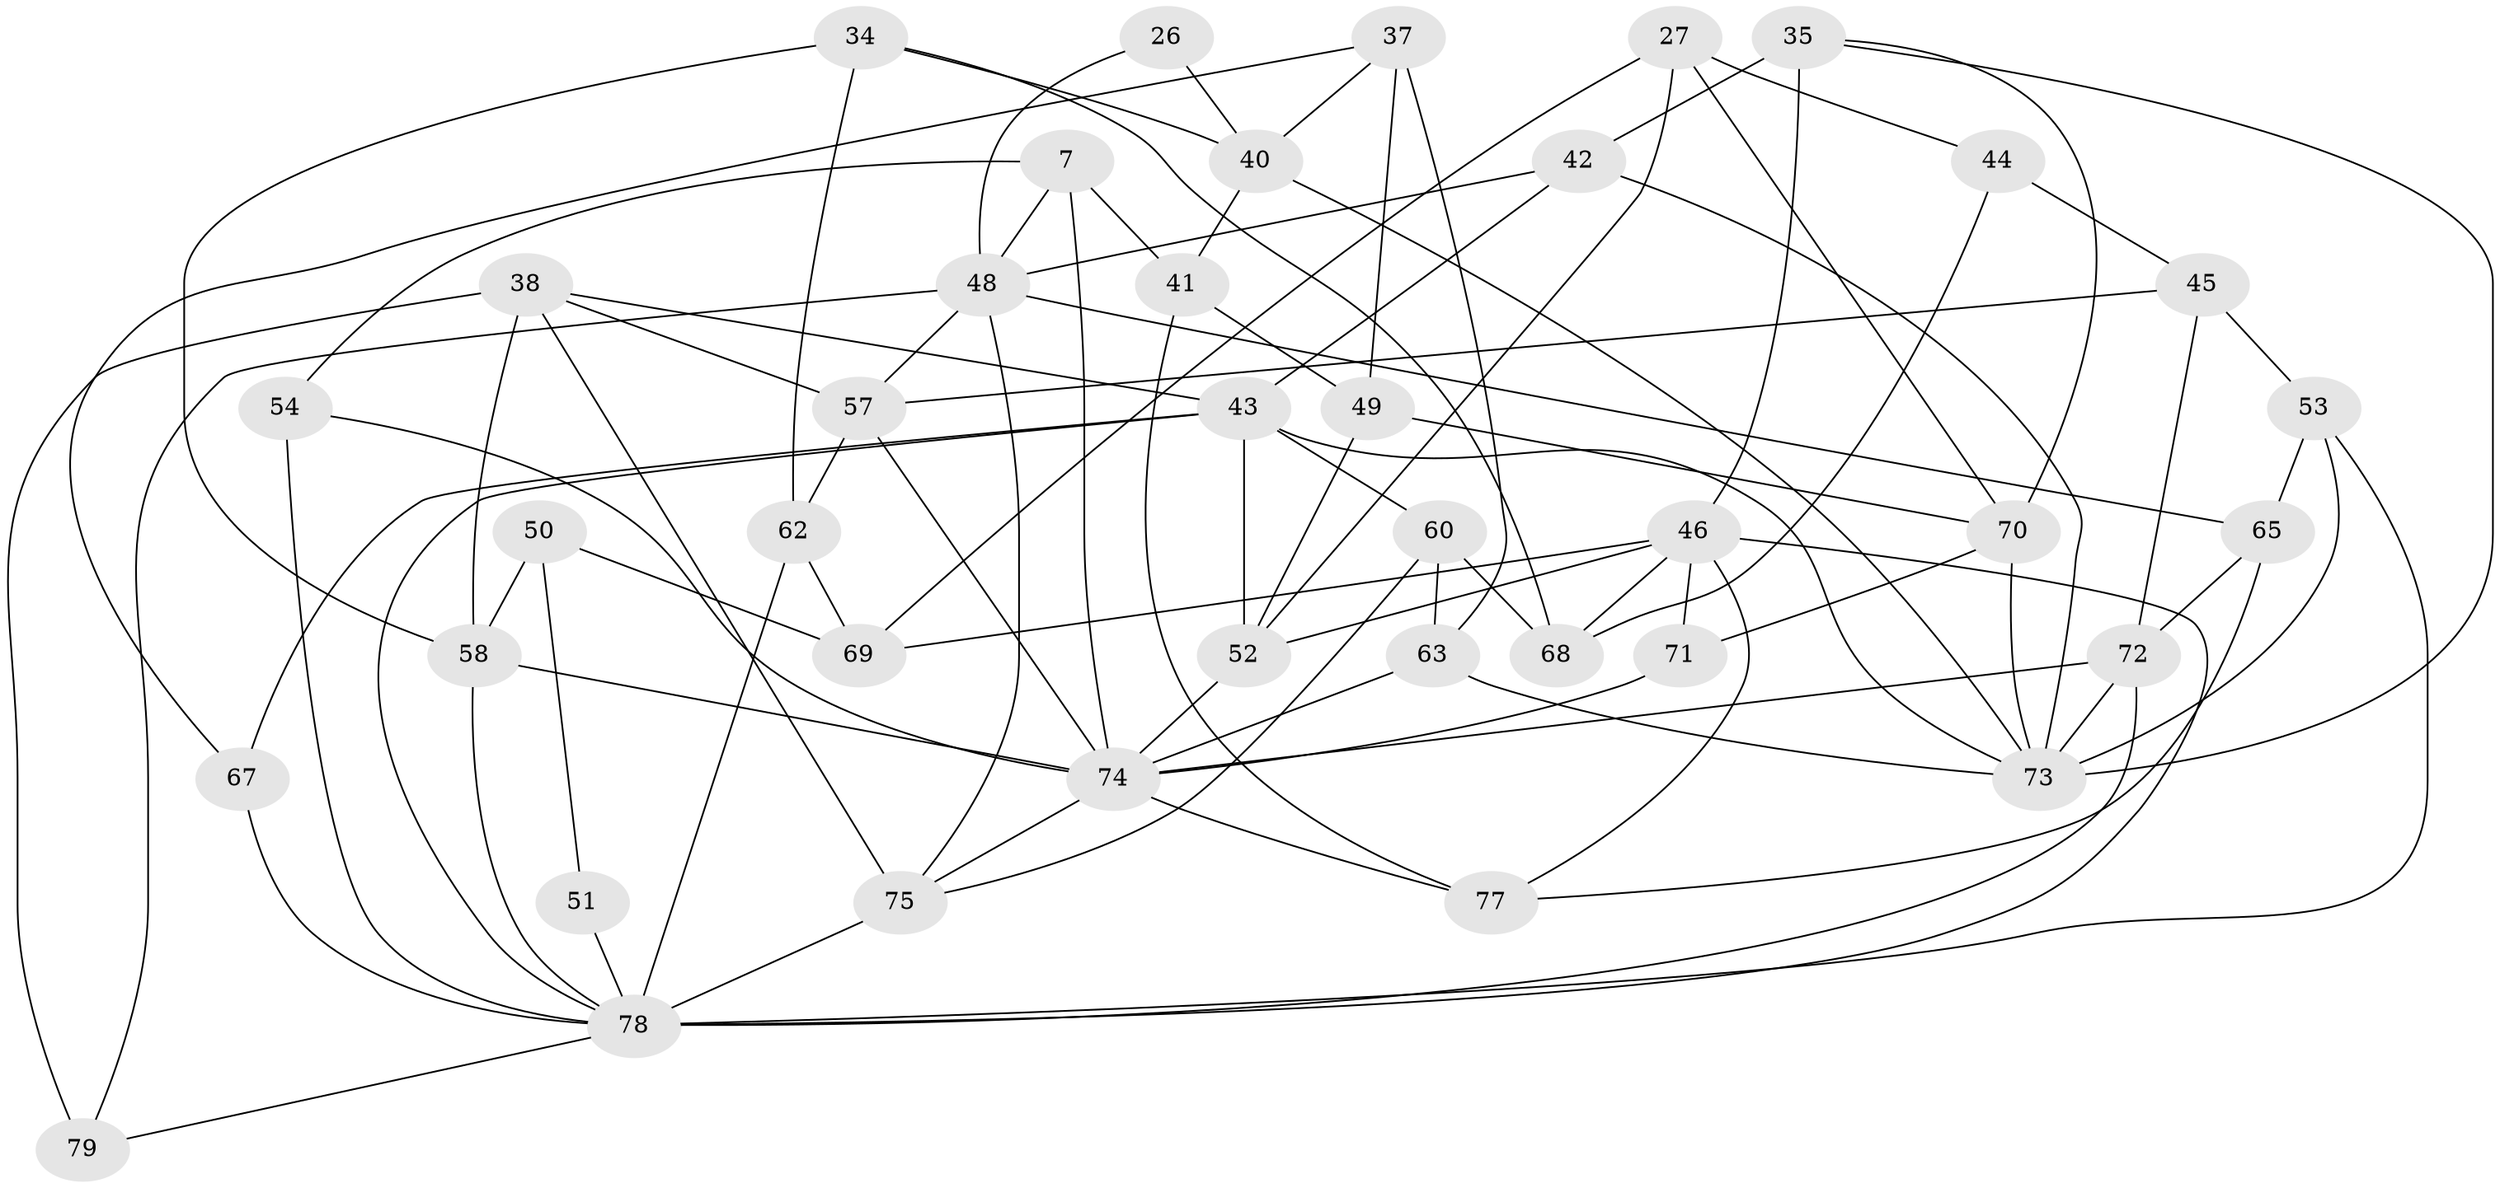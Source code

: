 // original degree distribution, {4: 1.0}
// Generated by graph-tools (version 1.1) at 2025/03/03/04/25 22:03:56]
// undirected, 39 vertices, 90 edges
graph export_dot {
graph [start="1"]
  node [color=gray90,style=filled];
  7 [super="+4"];
  26;
  27;
  34;
  35;
  37;
  38 [super="+15"];
  40 [super="+17"];
  41;
  42;
  43 [super="+5+24"];
  44;
  45 [super="+29"];
  46 [super="+33"];
  48 [super="+9+47"];
  49;
  50 [super="+3"];
  51;
  52 [super="+32"];
  53;
  54;
  57 [super="+56"];
  58 [super="+21"];
  60;
  62;
  63;
  65;
  67 [super="+18"];
  68;
  69 [super="+20"];
  70 [super="+2"];
  71;
  72 [super="+22+23+36"];
  73 [super="+31+66"];
  74 [super="+59+25+55+64"];
  75 [super="+10+61"];
  77;
  78 [super="+11+30+16+76"];
  79;
  7 -- 54 [weight=2];
  7 -- 48;
  7 -- 41;
  7 -- 74 [weight=2];
  26 -- 48 [weight=2];
  26 -- 40 [weight=2];
  27 -- 52;
  27 -- 70;
  27 -- 44;
  27 -- 69;
  34 -- 62;
  34 -- 58;
  34 -- 68;
  34 -- 40;
  35 -- 42;
  35 -- 46;
  35 -- 70;
  35 -- 73;
  37 -- 40;
  37 -- 67;
  37 -- 49;
  37 -- 63;
  38 -- 43;
  38 -- 79 [weight=2];
  38 -- 57;
  38 -- 75;
  38 -- 58;
  40 -- 41;
  40 -- 73;
  41 -- 49;
  41 -- 77;
  42 -- 73;
  42 -- 43;
  42 -- 48;
  43 -- 60;
  43 -- 67 [weight=2];
  43 -- 52;
  43 -- 78;
  43 -- 73;
  44 -- 68;
  44 -- 45 [weight=2];
  45 -- 57 [weight=2];
  45 -- 72;
  45 -- 53;
  46 -- 71;
  46 -- 69 [weight=2];
  46 -- 68;
  46 -- 52;
  46 -- 78;
  46 -- 77;
  48 -- 65;
  48 -- 57;
  48 -- 79;
  48 -- 75;
  49 -- 52;
  49 -- 70;
  50 -- 51 [weight=2];
  50 -- 69 [weight=2];
  50 -- 58 [weight=2];
  51 -- 78 [weight=2];
  52 -- 74 [weight=4];
  53 -- 65;
  53 -- 78;
  53 -- 73;
  54 -- 78;
  54 -- 74;
  57 -- 62;
  57 -- 74;
  58 -- 78;
  58 -- 74;
  60 -- 63;
  60 -- 68;
  60 -- 75;
  62 -- 69;
  62 -- 78;
  63 -- 74;
  63 -- 73;
  65 -- 77;
  65 -- 72;
  67 -- 78 [weight=3];
  70 -- 71 [weight=2];
  70 -- 73;
  71 -- 74;
  72 -- 74 [weight=2];
  72 -- 78 [weight=3];
  72 -- 73 [weight=3];
  74 -- 75 [weight=2];
  74 -- 77;
  75 -- 78 [weight=3];
  78 -- 79;
}
